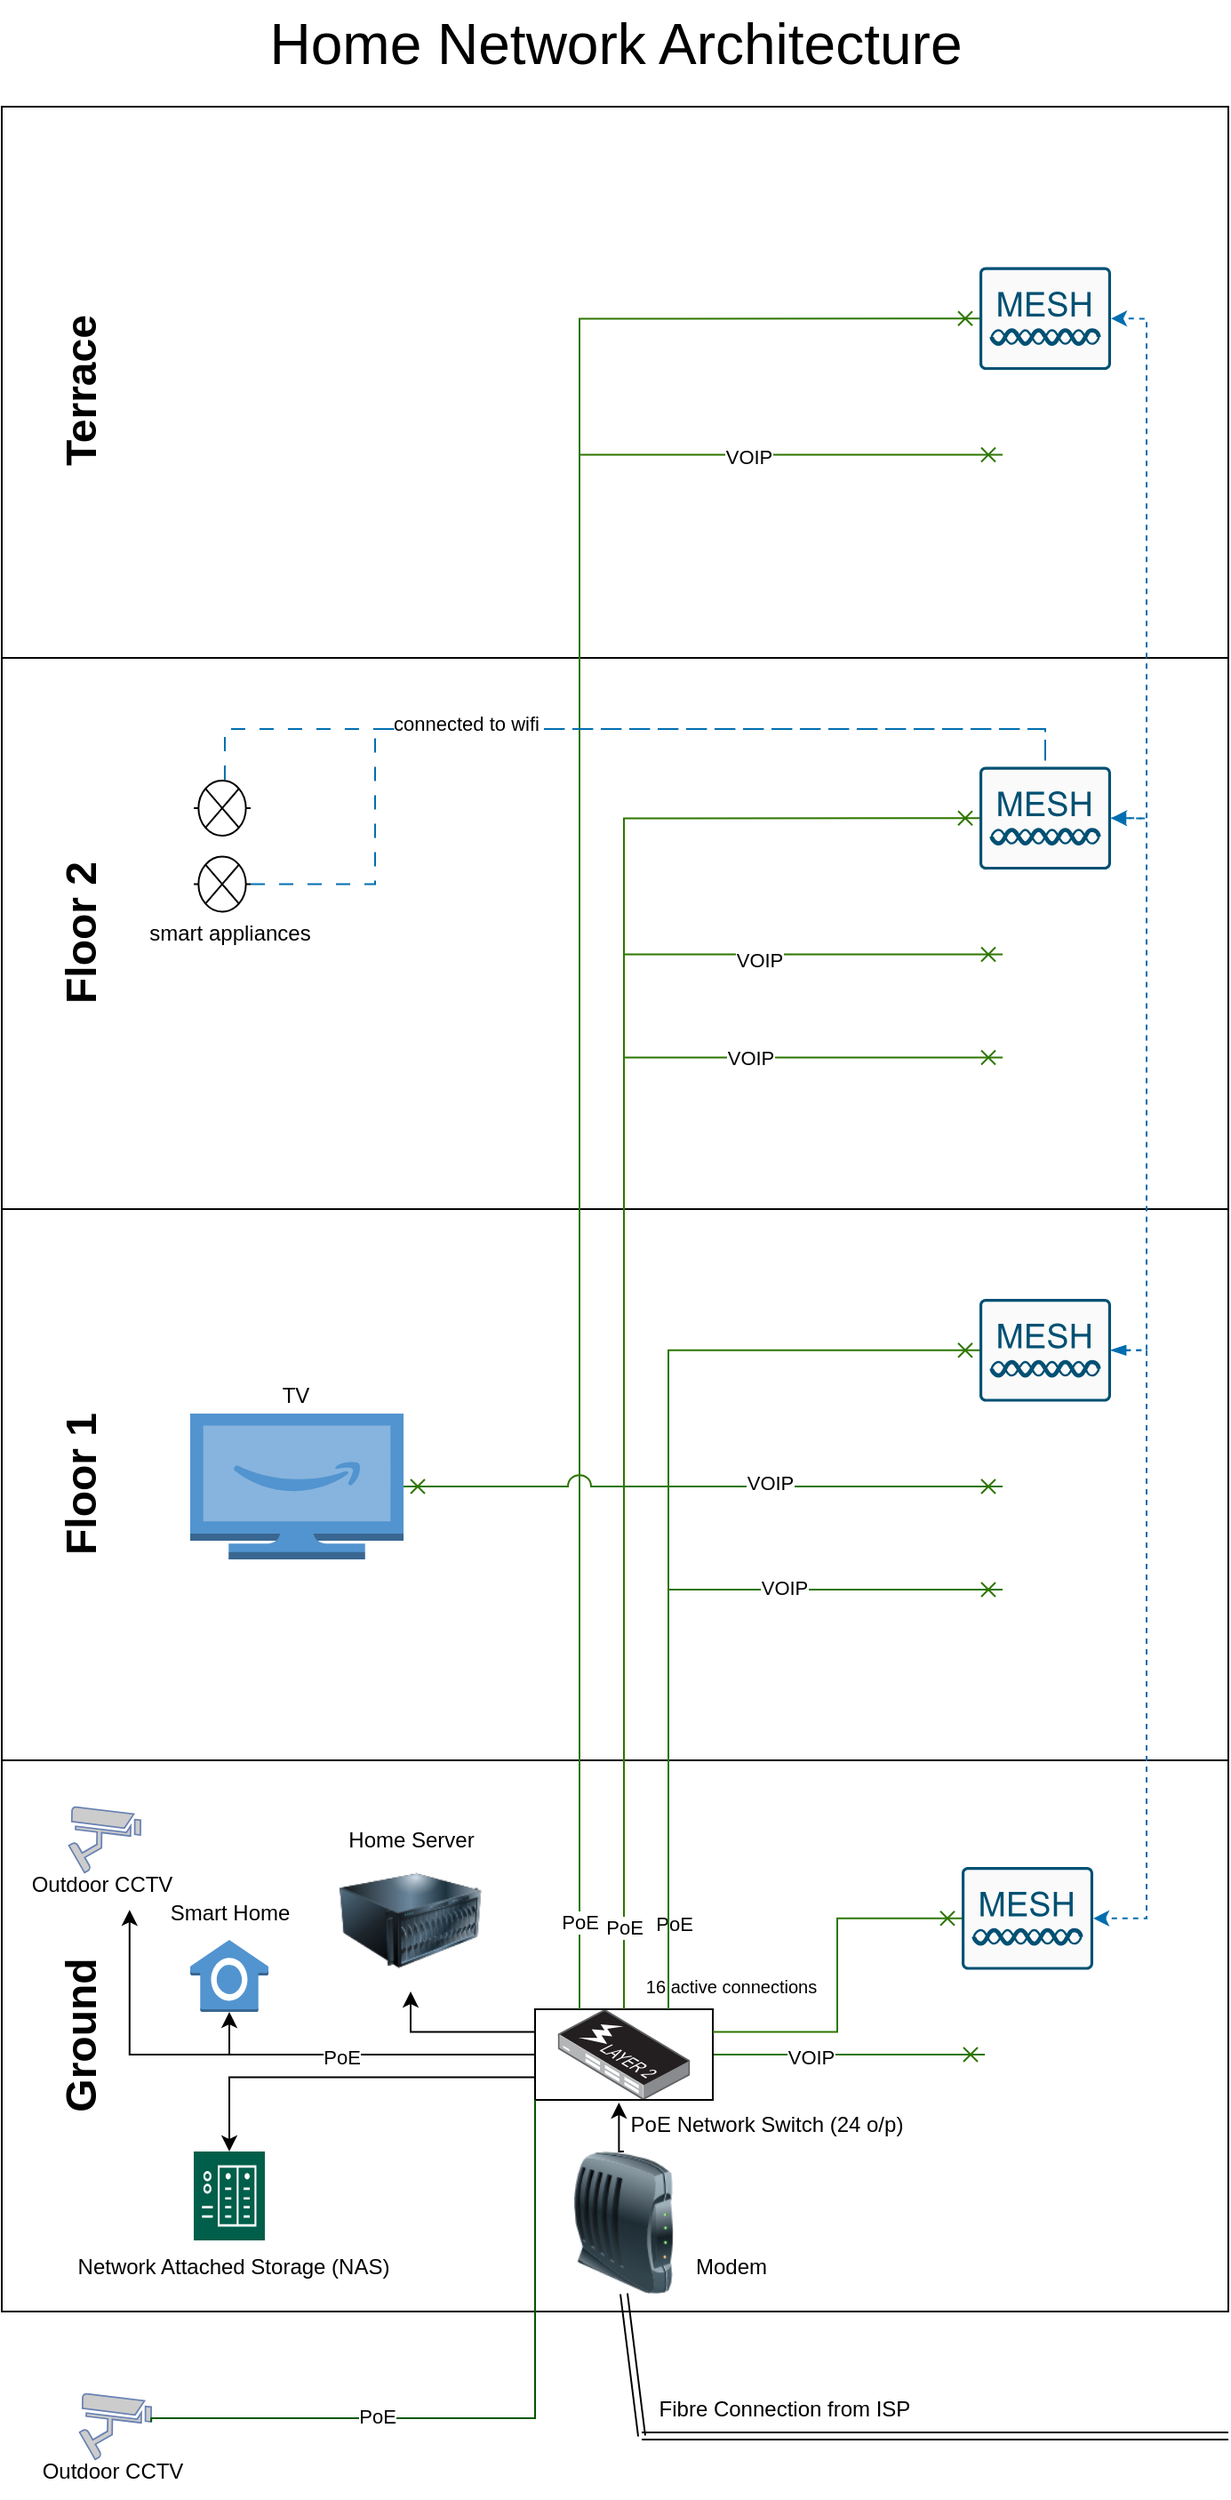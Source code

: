 <mxfile version="27.1.1">
  <diagram name="Page-1" id="WXvwqyUbcngWNF9PguIZ">
    <mxGraphModel dx="1577" dy="1620" grid="1" gridSize="10" guides="1" tooltips="1" connect="1" arrows="1" fold="1" page="0" pageScale="1" pageWidth="827" pageHeight="1169" math="0" shadow="0">
      <root>
        <mxCell id="0" />
        <mxCell id="1" parent="0" />
        <mxCell id="AFKLb5Q0Nero7sUQLxCu-4" value="" style="rounded=0;whiteSpace=wrap;html=1;fillColor=none;" vertex="1" parent="1">
          <mxGeometry x="80" y="-40" width="690" height="310" as="geometry" />
        </mxCell>
        <mxCell id="AFKLb5Q0Nero7sUQLxCu-5" value="" style="rounded=0;whiteSpace=wrap;html=1;fillColor=none;" vertex="1" parent="1">
          <mxGeometry x="80" y="270" width="690" height="310" as="geometry" />
        </mxCell>
        <mxCell id="AFKLb5Q0Nero7sUQLxCu-6" value="" style="rounded=0;whiteSpace=wrap;html=1;fillColor=none;" vertex="1" parent="1">
          <mxGeometry x="80" y="580" width="690" height="310" as="geometry" />
        </mxCell>
        <mxCell id="AFKLb5Q0Nero7sUQLxCu-7" value="" style="rounded=0;whiteSpace=wrap;html=1;fillColor=none;" vertex="1" parent="1">
          <mxGeometry x="80" y="890" width="690" height="310" as="geometry" />
        </mxCell>
        <mxCell id="AFKLb5Q0Nero7sUQLxCu-8" value="Terrace" style="text;strokeColor=none;fillColor=none;html=1;fontSize=24;fontStyle=1;verticalAlign=middle;align=center;rotation=270;" vertex="1" parent="1">
          <mxGeometry x="5" y="95" width="240" height="50" as="geometry" />
        </mxCell>
        <mxCell id="AFKLb5Q0Nero7sUQLxCu-9" value="Floor 2" style="text;strokeColor=none;fillColor=none;html=1;fontSize=24;fontStyle=1;verticalAlign=middle;align=center;rotation=270;" vertex="1" parent="1">
          <mxGeometry x="5" y="400" width="240" height="50" as="geometry" />
        </mxCell>
        <mxCell id="AFKLb5Q0Nero7sUQLxCu-10" value="Floor 1" style="text;strokeColor=none;fillColor=none;html=1;fontSize=24;fontStyle=1;verticalAlign=middle;align=center;rotation=270;" vertex="1" parent="1">
          <mxGeometry x="5" y="710" width="240" height="50" as="geometry" />
        </mxCell>
        <mxCell id="AFKLb5Q0Nero7sUQLxCu-11" value="Ground" style="text;strokeColor=none;fillColor=none;html=1;fontSize=24;fontStyle=1;verticalAlign=middle;align=center;rotation=270;" vertex="1" parent="1">
          <mxGeometry x="5" y="1020" width="240" height="50" as="geometry" />
        </mxCell>
        <mxCell id="AFKLb5Q0Nero7sUQLxCu-12" value="" style="shape=link;html=1;rounded=0;" edge="1" parent="1">
          <mxGeometry width="100" relative="1" as="geometry">
            <mxPoint x="440" y="1270" as="sourcePoint" />
            <mxPoint x="770" y="1270" as="targetPoint" />
          </mxGeometry>
        </mxCell>
        <mxCell id="AFKLb5Q0Nero7sUQLxCu-13" value="" style="shape=link;html=1;rounded=0;exitX=0.5;exitY=1;exitDx=0;exitDy=0;" edge="1" parent="1" source="AFKLb5Q0Nero7sUQLxCu-15">
          <mxGeometry width="100" relative="1" as="geometry">
            <mxPoint x="440" y="1230" as="sourcePoint" />
            <mxPoint x="440" y="1270" as="targetPoint" />
          </mxGeometry>
        </mxCell>
        <mxCell id="AFKLb5Q0Nero7sUQLxCu-14" value="Fibre Connection from ISP" style="text;html=1;align=center;verticalAlign=middle;resizable=0;points=[];autosize=1;strokeColor=none;fillColor=none;" vertex="1" parent="1">
          <mxGeometry x="440" y="1240" width="160" height="30" as="geometry" />
        </mxCell>
        <mxCell id="AFKLb5Q0Nero7sUQLxCu-15" value="" style="image;html=1;image=img/lib/clip_art/networking/Modem_128x128.png" vertex="1" parent="1">
          <mxGeometry x="390" y="1110" width="80" height="80" as="geometry" />
        </mxCell>
        <mxCell id="AFKLb5Q0Nero7sUQLxCu-16" value="Modem" style="text;html=1;align=center;verticalAlign=middle;resizable=0;points=[];autosize=1;strokeColor=none;fillColor=none;" vertex="1" parent="1">
          <mxGeometry x="460" y="1160" width="60" height="30" as="geometry" />
        </mxCell>
        <mxCell id="AFKLb5Q0Nero7sUQLxCu-17" value="" style="image;points=[];aspect=fixed;html=1;align=center;shadow=0;dashed=0;image=img/lib/allied_telesis/switch/Switch_24_port_L2_POE.svg;" vertex="1" parent="1">
          <mxGeometry x="392.8" y="1030" width="74.4" height="51" as="geometry" />
        </mxCell>
        <mxCell id="AFKLb5Q0Nero7sUQLxCu-18" style="edgeStyle=orthogonalEdgeStyle;rounded=0;orthogonalLoop=1;jettySize=auto;html=1;exitX=0.5;exitY=0;exitDx=0;exitDy=0;entryX=0.462;entryY=1.029;entryDx=0;entryDy=0;entryPerimeter=0;" edge="1" parent="1" source="AFKLb5Q0Nero7sUQLxCu-15" target="AFKLb5Q0Nero7sUQLxCu-17">
          <mxGeometry relative="1" as="geometry" />
        </mxCell>
        <mxCell id="AFKLb5Q0Nero7sUQLxCu-19" value="" style="outlineConnect=0;dashed=0;verticalLabelPosition=bottom;verticalAlign=top;align=center;html=1;shape=mxgraph.aws3.alexa_smart_home_skill;fillColor=#5294CF;gradientColor=none;" vertex="1" parent="1">
          <mxGeometry x="186" y="991" width="44" height="40.5" as="geometry" />
        </mxCell>
        <mxCell id="AFKLb5Q0Nero7sUQLxCu-20" value="" style="sketch=0;pointerEvents=1;shadow=0;dashed=0;html=1;strokeColor=none;fillColor=#005F4B;labelPosition=center;verticalLabelPosition=bottom;verticalAlign=top;align=center;outlineConnect=0;shape=mxgraph.veeam2.nas;" vertex="1" parent="1">
          <mxGeometry x="188" y="1110" width="40" height="50" as="geometry" />
        </mxCell>
        <mxCell id="AFKLb5Q0Nero7sUQLxCu-21" value="" style="sketch=0;points=[[0.015,0.015,0],[0.985,0.015,0],[0.985,0.985,0],[0.015,0.985,0],[0.25,0,0],[0.5,0,0],[0.75,0,0],[1,0.25,0],[1,0.5,0],[1,0.75,0],[0.75,1,0],[0.5,1,0],[0.25,1,0],[0,0.75,0],[0,0.5,0],[0,0.25,0]];verticalLabelPosition=bottom;html=1;verticalAlign=top;aspect=fixed;align=center;pointerEvents=1;shape=mxgraph.cisco19.rect;prIcon=mesh_access_point;fillColor=#FAFAFA;strokeColor=#005073;" vertex="1" parent="1">
          <mxGeometry x="620" y="950" width="74" height="57.81" as="geometry" />
        </mxCell>
        <mxCell id="AFKLb5Q0Nero7sUQLxCu-23" value="" style="shape=image;html=1;verticalAlign=top;verticalLabelPosition=bottom;labelBackgroundColor=#ffffff;imageAspect=0;aspect=fixed;image=https://cdn2.iconfinder.com/data/icons/gnomeicontheme/48x48/stock/generic/stock_landline-phone.png" vertex="1" parent="1">
          <mxGeometry x="633" y="1031.5" width="48" height="48" as="geometry" />
        </mxCell>
        <mxCell id="AFKLb5Q0Nero7sUQLxCu-27" style="edgeStyle=orthogonalEdgeStyle;rounded=0;orthogonalLoop=1;jettySize=auto;html=1;exitX=1;exitY=0.5;exitDx=0;exitDy=0;entryX=0;entryY=0.5;entryDx=0;entryDy=0;endArrow=cross;endFill=0;fillColor=#60a917;strokeColor=#2D7600;" edge="1" parent="1" source="AFKLb5Q0Nero7sUQLxCu-26" target="AFKLb5Q0Nero7sUQLxCu-23">
          <mxGeometry relative="1" as="geometry" />
        </mxCell>
        <mxCell id="AFKLb5Q0Nero7sUQLxCu-58" value="VOIP" style="edgeLabel;html=1;align=center;verticalAlign=middle;resizable=0;points=[];" vertex="1" connectable="0" parent="AFKLb5Q0Nero7sUQLxCu-27">
          <mxGeometry x="-0.281" y="-1" relative="1" as="geometry">
            <mxPoint as="offset" />
          </mxGeometry>
        </mxCell>
        <mxCell id="AFKLb5Q0Nero7sUQLxCu-38" style="edgeStyle=orthogonalEdgeStyle;rounded=0;orthogonalLoop=1;jettySize=auto;html=1;exitX=0.75;exitY=0;exitDx=0;exitDy=0;entryX=0;entryY=0.5;entryDx=0;entryDy=0;fillColor=#60a917;strokeColor=#2D7600;endArrow=cross;endFill=0;" edge="1" parent="1" source="AFKLb5Q0Nero7sUQLxCu-26" target="AFKLb5Q0Nero7sUQLxCu-31">
          <mxGeometry relative="1" as="geometry" />
        </mxCell>
        <mxCell id="AFKLb5Q0Nero7sUQLxCu-59" value="VOIP" style="edgeLabel;html=1;align=center;verticalAlign=middle;resizable=0;points=[];" vertex="1" connectable="0" parent="AFKLb5Q0Nero7sUQLxCu-38">
          <mxGeometry x="0.42" y="1" relative="1" as="geometry">
            <mxPoint as="offset" />
          </mxGeometry>
        </mxCell>
        <mxCell id="AFKLb5Q0Nero7sUQLxCu-39" style="edgeStyle=orthogonalEdgeStyle;rounded=0;orthogonalLoop=1;jettySize=auto;html=1;exitX=0.75;exitY=0;exitDx=0;exitDy=0;entryX=0;entryY=0.5;entryDx=0;entryDy=0;fillColor=#60a917;strokeColor=#2D7600;endArrow=cross;endFill=0;" edge="1" parent="1" source="AFKLb5Q0Nero7sUQLxCu-26" target="AFKLb5Q0Nero7sUQLxCu-30">
          <mxGeometry relative="1" as="geometry" />
        </mxCell>
        <mxCell id="AFKLb5Q0Nero7sUQLxCu-60" value="VOIP" style="edgeLabel;html=1;align=center;verticalAlign=middle;resizable=0;points=[];" vertex="1" connectable="0" parent="AFKLb5Q0Nero7sUQLxCu-39">
          <mxGeometry x="0.454" y="2" relative="1" as="geometry">
            <mxPoint as="offset" />
          </mxGeometry>
        </mxCell>
        <mxCell id="AFKLb5Q0Nero7sUQLxCu-41" style="edgeStyle=orthogonalEdgeStyle;rounded=0;orthogonalLoop=1;jettySize=auto;html=1;exitX=0.5;exitY=0;exitDx=0;exitDy=0;entryX=0;entryY=0.5;entryDx=0;entryDy=0;fillColor=#60a917;strokeColor=#2D7600;endArrow=cross;endFill=0;" edge="1" parent="1" source="AFKLb5Q0Nero7sUQLxCu-26" target="AFKLb5Q0Nero7sUQLxCu-34">
          <mxGeometry relative="1" as="geometry" />
        </mxCell>
        <mxCell id="AFKLb5Q0Nero7sUQLxCu-62" value="VOIP" style="edgeLabel;html=1;align=center;verticalAlign=middle;resizable=0;points=[];" vertex="1" connectable="0" parent="AFKLb5Q0Nero7sUQLxCu-41">
          <mxGeometry x="0.618" relative="1" as="geometry">
            <mxPoint as="offset" />
          </mxGeometry>
        </mxCell>
        <mxCell id="AFKLb5Q0Nero7sUQLxCu-42" style="edgeStyle=orthogonalEdgeStyle;rounded=0;orthogonalLoop=1;jettySize=auto;html=1;exitX=0.5;exitY=0;exitDx=0;exitDy=0;entryX=0;entryY=0.5;entryDx=0;entryDy=0;fillColor=#60a917;strokeColor=#2D7600;endArrow=cross;endFill=0;" edge="1" parent="1" source="AFKLb5Q0Nero7sUQLxCu-26" target="AFKLb5Q0Nero7sUQLxCu-33">
          <mxGeometry relative="1" as="geometry" />
        </mxCell>
        <mxCell id="AFKLb5Q0Nero7sUQLxCu-61" value="VOIP" style="edgeLabel;html=1;align=center;verticalAlign=middle;resizable=0;points=[];" vertex="1" connectable="0" parent="AFKLb5Q0Nero7sUQLxCu-42">
          <mxGeometry x="0.659" y="-3" relative="1" as="geometry">
            <mxPoint as="offset" />
          </mxGeometry>
        </mxCell>
        <mxCell id="AFKLb5Q0Nero7sUQLxCu-45" style="edgeStyle=orthogonalEdgeStyle;rounded=0;orthogonalLoop=1;jettySize=auto;html=1;exitX=0.25;exitY=0;exitDx=0;exitDy=0;entryX=0;entryY=0.5;entryDx=0;entryDy=0;fillColor=#60a917;strokeColor=#2D7600;endArrow=cross;endFill=0;" edge="1" parent="1" source="AFKLb5Q0Nero7sUQLxCu-26" target="AFKLb5Q0Nero7sUQLxCu-36">
          <mxGeometry relative="1" as="geometry" />
        </mxCell>
        <mxCell id="AFKLb5Q0Nero7sUQLxCu-63" value="VOIP" style="edgeLabel;html=1;align=center;verticalAlign=middle;resizable=0;points=[];" vertex="1" connectable="0" parent="AFKLb5Q0Nero7sUQLxCu-45">
          <mxGeometry x="0.742" y="-1" relative="1" as="geometry">
            <mxPoint as="offset" />
          </mxGeometry>
        </mxCell>
        <mxCell id="AFKLb5Q0Nero7sUQLxCu-50" style="edgeStyle=orthogonalEdgeStyle;rounded=0;orthogonalLoop=1;jettySize=auto;html=1;exitX=0;exitY=0.75;exitDx=0;exitDy=0;" edge="1" parent="1" source="AFKLb5Q0Nero7sUQLxCu-26" target="AFKLb5Q0Nero7sUQLxCu-20">
          <mxGeometry relative="1" as="geometry" />
        </mxCell>
        <mxCell id="AFKLb5Q0Nero7sUQLxCu-66" style="edgeStyle=orthogonalEdgeStyle;rounded=0;orthogonalLoop=1;jettySize=auto;html=1;exitX=0;exitY=0.25;exitDx=0;exitDy=0;entryX=0.5;entryY=1;entryDx=0;entryDy=0;" edge="1" parent="1" source="AFKLb5Q0Nero7sUQLxCu-26" target="AFKLb5Q0Nero7sUQLxCu-64">
          <mxGeometry relative="1" as="geometry" />
        </mxCell>
        <mxCell id="AFKLb5Q0Nero7sUQLxCu-26" value="" style="rounded=0;whiteSpace=wrap;html=1;fillColor=none;" vertex="1" parent="1">
          <mxGeometry x="380" y="1030" width="100" height="51" as="geometry" />
        </mxCell>
        <mxCell id="AFKLb5Q0Nero7sUQLxCu-28" style="edgeStyle=orthogonalEdgeStyle;rounded=0;orthogonalLoop=1;jettySize=auto;html=1;exitX=1;exitY=0.25;exitDx=0;exitDy=0;entryX=0;entryY=0.5;entryDx=0;entryDy=0;entryPerimeter=0;endArrow=cross;endFill=0;fillColor=#60a917;strokeColor=#2D7600;" edge="1" parent="1" source="AFKLb5Q0Nero7sUQLxCu-26" target="AFKLb5Q0Nero7sUQLxCu-21">
          <mxGeometry relative="1" as="geometry" />
        </mxCell>
        <mxCell id="AFKLb5Q0Nero7sUQLxCu-29" value="" style="sketch=0;points=[[0.015,0.015,0],[0.985,0.015,0],[0.985,0.985,0],[0.015,0.985,0],[0.25,0,0],[0.5,0,0],[0.75,0,0],[1,0.25,0],[1,0.5,0],[1,0.75,0],[0.75,1,0],[0.5,1,0],[0.25,1,0],[0,0.75,0],[0,0.5,0],[0,0.25,0]];verticalLabelPosition=bottom;html=1;verticalAlign=top;aspect=fixed;align=center;pointerEvents=1;shape=mxgraph.cisco19.rect;prIcon=mesh_access_point;fillColor=#FAFAFA;strokeColor=#005073;" vertex="1" parent="1">
          <mxGeometry x="630" y="630.5" width="74" height="57.81" as="geometry" />
        </mxCell>
        <mxCell id="AFKLb5Q0Nero7sUQLxCu-30" value="" style="shape=image;html=1;verticalAlign=top;verticalLabelPosition=bottom;labelBackgroundColor=#ffffff;imageAspect=0;aspect=fixed;image=https://cdn2.iconfinder.com/data/icons/gnomeicontheme/48x48/stock/generic/stock_landline-phone.png" vertex="1" parent="1">
          <mxGeometry x="643" y="712" width="48" height="48" as="geometry" />
        </mxCell>
        <mxCell id="AFKLb5Q0Nero7sUQLxCu-31" value="" style="shape=image;html=1;verticalAlign=top;verticalLabelPosition=bottom;labelBackgroundColor=#ffffff;imageAspect=0;aspect=fixed;image=https://cdn2.iconfinder.com/data/icons/gnomeicontheme/48x48/stock/generic/stock_landline-phone.png" vertex="1" parent="1">
          <mxGeometry x="643" y="770" width="48" height="48" as="geometry" />
        </mxCell>
        <mxCell id="AFKLb5Q0Nero7sUQLxCu-32" value="" style="sketch=0;points=[[0.015,0.015,0],[0.985,0.015,0],[0.985,0.985,0],[0.015,0.985,0],[0.25,0,0],[0.5,0,0],[0.75,0,0],[1,0.25,0],[1,0.5,0],[1,0.75,0],[0.75,1,0],[0.5,1,0],[0.25,1,0],[0,0.75,0],[0,0.5,0],[0,0.25,0]];verticalLabelPosition=bottom;html=1;verticalAlign=top;aspect=fixed;align=center;pointerEvents=1;shape=mxgraph.cisco19.rect;prIcon=mesh_access_point;fillColor=#FAFAFA;strokeColor=#005073;" vertex="1" parent="1">
          <mxGeometry x="630" y="331.25" width="74" height="57.81" as="geometry" />
        </mxCell>
        <mxCell id="AFKLb5Q0Nero7sUQLxCu-33" value="" style="shape=image;html=1;verticalAlign=top;verticalLabelPosition=bottom;labelBackgroundColor=#ffffff;imageAspect=0;aspect=fixed;image=https://cdn2.iconfinder.com/data/icons/gnomeicontheme/48x48/stock/generic/stock_landline-phone.png" vertex="1" parent="1">
          <mxGeometry x="643" y="412.75" width="48" height="48" as="geometry" />
        </mxCell>
        <mxCell id="AFKLb5Q0Nero7sUQLxCu-34" value="" style="shape=image;html=1;verticalAlign=top;verticalLabelPosition=bottom;labelBackgroundColor=#ffffff;imageAspect=0;aspect=fixed;image=https://cdn2.iconfinder.com/data/icons/gnomeicontheme/48x48/stock/generic/stock_landline-phone.png" vertex="1" parent="1">
          <mxGeometry x="643" y="470.75" width="48" height="48" as="geometry" />
        </mxCell>
        <mxCell id="AFKLb5Q0Nero7sUQLxCu-35" value="" style="sketch=0;points=[[0.015,0.015,0],[0.985,0.015,0],[0.985,0.985,0],[0.015,0.985,0],[0.25,0,0],[0.5,0,0],[0.75,0,0],[1,0.25,0],[1,0.5,0],[1,0.75,0],[0.75,1,0],[0.5,1,0],[0.25,1,0],[0,0.75,0],[0,0.5,0],[0,0.25,0]];verticalLabelPosition=bottom;html=1;verticalAlign=top;aspect=fixed;align=center;pointerEvents=1;shape=mxgraph.cisco19.rect;prIcon=mesh_access_point;fillColor=#FAFAFA;strokeColor=#005073;" vertex="1" parent="1">
          <mxGeometry x="630" y="50.25" width="74" height="57.81" as="geometry" />
        </mxCell>
        <mxCell id="AFKLb5Q0Nero7sUQLxCu-36" value="" style="shape=image;html=1;verticalAlign=top;verticalLabelPosition=bottom;labelBackgroundColor=#ffffff;imageAspect=0;aspect=fixed;image=https://cdn2.iconfinder.com/data/icons/gnomeicontheme/48x48/stock/generic/stock_landline-phone.png" vertex="1" parent="1">
          <mxGeometry x="643" y="131.75" width="48" height="48" as="geometry" />
        </mxCell>
        <mxCell id="AFKLb5Q0Nero7sUQLxCu-40" style="edgeStyle=orthogonalEdgeStyle;rounded=0;orthogonalLoop=1;jettySize=auto;html=1;exitX=0.75;exitY=0;exitDx=0;exitDy=0;entryX=0;entryY=0.5;entryDx=0;entryDy=0;entryPerimeter=0;fillColor=#60a917;strokeColor=#2D7600;endArrow=cross;endFill=0;" edge="1" parent="1" source="AFKLb5Q0Nero7sUQLxCu-26" target="AFKLb5Q0Nero7sUQLxCu-29">
          <mxGeometry relative="1" as="geometry" />
        </mxCell>
        <mxCell id="AFKLb5Q0Nero7sUQLxCu-76" value="PoE" style="edgeLabel;html=1;align=center;verticalAlign=middle;resizable=0;points=[];" vertex="1" connectable="0" parent="AFKLb5Q0Nero7sUQLxCu-40">
          <mxGeometry x="-0.824" y="-3" relative="1" as="geometry">
            <mxPoint as="offset" />
          </mxGeometry>
        </mxCell>
        <mxCell id="AFKLb5Q0Nero7sUQLxCu-43" style="edgeStyle=orthogonalEdgeStyle;rounded=0;orthogonalLoop=1;jettySize=auto;html=1;exitX=0.5;exitY=0;exitDx=0;exitDy=0;entryX=0;entryY=0.5;entryDx=0;entryDy=0;entryPerimeter=0;fillColor=#60a917;strokeColor=#2D7600;endArrow=cross;endFill=0;" edge="1" parent="1" source="AFKLb5Q0Nero7sUQLxCu-26" target="AFKLb5Q0Nero7sUQLxCu-32">
          <mxGeometry relative="1" as="geometry" />
        </mxCell>
        <mxCell id="AFKLb5Q0Nero7sUQLxCu-77" value="PoE" style="edgeLabel;html=1;align=center;verticalAlign=middle;resizable=0;points=[];" vertex="1" connectable="0" parent="AFKLb5Q0Nero7sUQLxCu-43">
          <mxGeometry x="-0.894" relative="1" as="geometry">
            <mxPoint as="offset" />
          </mxGeometry>
        </mxCell>
        <mxCell id="AFKLb5Q0Nero7sUQLxCu-46" style="edgeStyle=orthogonalEdgeStyle;rounded=0;orthogonalLoop=1;jettySize=auto;html=1;exitX=0.25;exitY=0;exitDx=0;exitDy=0;entryX=0;entryY=0.5;entryDx=0;entryDy=0;entryPerimeter=0;fillColor=#60a917;strokeColor=#2D7600;endArrow=cross;endFill=0;" edge="1" parent="1" source="AFKLb5Q0Nero7sUQLxCu-26" target="AFKLb5Q0Nero7sUQLxCu-35">
          <mxGeometry relative="1" as="geometry" />
        </mxCell>
        <mxCell id="AFKLb5Q0Nero7sUQLxCu-78" value="PoE" style="edgeLabel;html=1;align=center;verticalAlign=middle;resizable=0;points=[];" vertex="1" connectable="0" parent="AFKLb5Q0Nero7sUQLxCu-46">
          <mxGeometry x="-0.917" relative="1" as="geometry">
            <mxPoint as="offset" />
          </mxGeometry>
        </mxCell>
        <mxCell id="AFKLb5Q0Nero7sUQLxCu-51" style="edgeStyle=orthogonalEdgeStyle;rounded=0;orthogonalLoop=1;jettySize=auto;html=1;exitX=0;exitY=0.5;exitDx=0;exitDy=0;entryX=0.5;entryY=1;entryDx=0;entryDy=0;entryPerimeter=0;" edge="1" parent="1" source="AFKLb5Q0Nero7sUQLxCu-26" target="AFKLb5Q0Nero7sUQLxCu-19">
          <mxGeometry relative="1" as="geometry" />
        </mxCell>
        <mxCell id="AFKLb5Q0Nero7sUQLxCu-52" value="Network Attached Storage (NAS)" style="text;html=1;align=center;verticalAlign=middle;resizable=0;points=[];autosize=1;strokeColor=none;fillColor=none;" vertex="1" parent="1">
          <mxGeometry x="110" y="1160" width="200" height="30" as="geometry" />
        </mxCell>
        <mxCell id="AFKLb5Q0Nero7sUQLxCu-53" value="Smart Home" style="text;html=1;align=center;verticalAlign=middle;resizable=0;points=[];autosize=1;strokeColor=none;fillColor=none;" vertex="1" parent="1">
          <mxGeometry x="163" y="961" width="90" height="30" as="geometry" />
        </mxCell>
        <mxCell id="AFKLb5Q0Nero7sUQLxCu-54" value="PoE Network Switch (24 o/p)" style="text;html=1;align=center;verticalAlign=middle;resizable=0;points=[];autosize=1;strokeColor=none;fillColor=none;" vertex="1" parent="1">
          <mxGeometry x="420" y="1080" width="180" height="30" as="geometry" />
        </mxCell>
        <mxCell id="AFKLb5Q0Nero7sUQLxCu-55" style="edgeStyle=orthogonalEdgeStyle;rounded=0;orthogonalLoop=1;jettySize=auto;html=1;exitX=1;exitY=0.5;exitDx=0;exitDy=0;exitPerimeter=0;entryX=1;entryY=0.5;entryDx=0;entryDy=0;entryPerimeter=0;dashed=1;fillColor=#1ba1e2;strokeColor=#006EAF;startArrow=blockThin;startFill=1;" edge="1" parent="1" source="AFKLb5Q0Nero7sUQLxCu-29" target="AFKLb5Q0Nero7sUQLxCu-21">
          <mxGeometry relative="1" as="geometry" />
        </mxCell>
        <mxCell id="AFKLb5Q0Nero7sUQLxCu-56" style="edgeStyle=orthogonalEdgeStyle;rounded=0;orthogonalLoop=1;jettySize=auto;html=1;exitX=1;exitY=0.5;exitDx=0;exitDy=0;exitPerimeter=0;entryX=1;entryY=0.5;entryDx=0;entryDy=0;entryPerimeter=0;startArrow=blockThin;startFill=1;fillColor=#1ba1e2;strokeColor=#006EAF;dashed=1;" edge="1" parent="1" source="AFKLb5Q0Nero7sUQLxCu-29" target="AFKLb5Q0Nero7sUQLxCu-32">
          <mxGeometry relative="1" as="geometry" />
        </mxCell>
        <mxCell id="AFKLb5Q0Nero7sUQLxCu-57" style="edgeStyle=orthogonalEdgeStyle;rounded=0;orthogonalLoop=1;jettySize=auto;html=1;exitX=1;exitY=0.5;exitDx=0;exitDy=0;exitPerimeter=0;entryX=1;entryY=0.5;entryDx=0;entryDy=0;entryPerimeter=0;startArrow=blockThin;startFill=1;dashed=1;fillColor=#1ba1e2;strokeColor=#006EAF;" edge="1" parent="1" source="AFKLb5Q0Nero7sUQLxCu-32" target="AFKLb5Q0Nero7sUQLxCu-35">
          <mxGeometry relative="1" as="geometry" />
        </mxCell>
        <mxCell id="AFKLb5Q0Nero7sUQLxCu-64" value="" style="image;html=1;image=img/lib/clip_art/computers/Server_128x128.png" vertex="1" parent="1">
          <mxGeometry x="270" y="940" width="80" height="80" as="geometry" />
        </mxCell>
        <mxCell id="AFKLb5Q0Nero7sUQLxCu-65" value="Home Server" style="text;html=1;align=center;verticalAlign=middle;resizable=0;points=[];autosize=1;strokeColor=none;fillColor=none;" vertex="1" parent="1">
          <mxGeometry x="265" y="920" width="90" height="30" as="geometry" />
        </mxCell>
        <mxCell id="AFKLb5Q0Nero7sUQLxCu-67" value="" style="fontColor=#0066CC;verticalAlign=top;verticalLabelPosition=bottom;labelPosition=center;align=center;html=1;outlineConnect=0;fillColor=#CCCCCC;strokeColor=#6881B3;gradientColor=none;gradientDirection=north;strokeWidth=2;shape=mxgraph.networks.security_camera;rotation=-30;" vertex="1" parent="1">
          <mxGeometry x="121" y="1240" width="42" height="35" as="geometry" />
        </mxCell>
        <mxCell id="AFKLb5Q0Nero7sUQLxCu-69" style="edgeStyle=orthogonalEdgeStyle;rounded=0;orthogonalLoop=1;jettySize=auto;html=1;exitX=0;exitY=1;exitDx=0;exitDy=0;entryX=0.9;entryY=0.93;entryDx=0;entryDy=0;entryPerimeter=0;endArrow=none;startFill=0;fillColor=#008a00;strokeColor=#005700;" edge="1" parent="1" source="AFKLb5Q0Nero7sUQLxCu-26" target="AFKLb5Q0Nero7sUQLxCu-67">
          <mxGeometry relative="1" as="geometry">
            <Array as="points">
              <mxPoint x="380" y="1260" />
              <mxPoint x="164" y="1260" />
            </Array>
          </mxGeometry>
        </mxCell>
        <mxCell id="AFKLb5Q0Nero7sUQLxCu-71" value="PoE" style="edgeLabel;html=1;align=center;verticalAlign=middle;resizable=0;points=[];" vertex="1" connectable="0" parent="AFKLb5Q0Nero7sUQLxCu-69">
          <mxGeometry x="0.353" y="-1" relative="1" as="geometry">
            <mxPoint as="offset" />
          </mxGeometry>
        </mxCell>
        <mxCell id="AFKLb5Q0Nero7sUQLxCu-70" value="Outdoor CCTV" style="text;html=1;align=center;verticalAlign=middle;resizable=0;points=[];autosize=1;strokeColor=none;fillColor=none;" vertex="1" parent="1">
          <mxGeometry x="92" y="1275" width="100" height="30" as="geometry" />
        </mxCell>
        <mxCell id="AFKLb5Q0Nero7sUQLxCu-72" value="" style="fontColor=#0066CC;verticalAlign=top;verticalLabelPosition=bottom;labelPosition=center;align=center;html=1;outlineConnect=0;fillColor=#CCCCCC;strokeColor=#6881B3;gradientColor=none;gradientDirection=north;strokeWidth=2;shape=mxgraph.networks.security_camera;rotation=-30;" vertex="1" parent="1">
          <mxGeometry x="115" y="910" width="42" height="35" as="geometry" />
        </mxCell>
        <mxCell id="AFKLb5Q0Nero7sUQLxCu-73" value="Outdoor CCTV" style="text;html=1;align=center;verticalAlign=middle;resizable=0;points=[];autosize=1;strokeColor=none;fillColor=none;" vertex="1" parent="1">
          <mxGeometry x="86" y="945" width="100" height="30" as="geometry" />
        </mxCell>
        <mxCell id="AFKLb5Q0Nero7sUQLxCu-74" style="edgeStyle=orthogonalEdgeStyle;rounded=0;orthogonalLoop=1;jettySize=auto;html=1;exitX=0;exitY=0.5;exitDx=0;exitDy=0;entryX=0.659;entryY=0.969;entryDx=0;entryDy=0;entryPerimeter=0;" edge="1" parent="1" source="AFKLb5Q0Nero7sUQLxCu-26" target="AFKLb5Q0Nero7sUQLxCu-73">
          <mxGeometry relative="1" as="geometry" />
        </mxCell>
        <mxCell id="AFKLb5Q0Nero7sUQLxCu-75" value="PoE" style="edgeLabel;html=1;align=center;verticalAlign=middle;resizable=0;points=[];" vertex="1" connectable="0" parent="AFKLb5Q0Nero7sUQLxCu-74">
          <mxGeometry x="-0.292" y="1" relative="1" as="geometry">
            <mxPoint as="offset" />
          </mxGeometry>
        </mxCell>
        <mxCell id="AFKLb5Q0Nero7sUQLxCu-79" value="" style="outlineConnect=0;dashed=0;verticalLabelPosition=bottom;verticalAlign=top;align=center;html=1;shape=mxgraph.aws3.fire_tv;fillColor=#5294CF;gradientColor=none;" vertex="1" parent="1">
          <mxGeometry x="186" y="695" width="120" height="82" as="geometry" />
        </mxCell>
        <mxCell id="AFKLb5Q0Nero7sUQLxCu-80" value="TV" style="text;html=1;align=center;verticalAlign=middle;resizable=0;points=[];autosize=1;strokeColor=none;fillColor=none;" vertex="1" parent="1">
          <mxGeometry x="225" y="670" width="40" height="30" as="geometry" />
        </mxCell>
        <mxCell id="AFKLb5Q0Nero7sUQLxCu-81" style="edgeStyle=orthogonalEdgeStyle;rounded=0;orthogonalLoop=1;jettySize=auto;html=1;exitX=0.75;exitY=0;exitDx=0;exitDy=0;entryX=1;entryY=0.5;entryDx=0;entryDy=0;entryPerimeter=0;endArrow=cross;endFill=0;fillColor=#60a917;strokeColor=#2D7600;jumpStyle=arc;jumpSize=13;" edge="1" parent="1" source="AFKLb5Q0Nero7sUQLxCu-26" target="AFKLb5Q0Nero7sUQLxCu-79">
          <mxGeometry relative="1" as="geometry" />
        </mxCell>
        <mxCell id="AFKLb5Q0Nero7sUQLxCu-84" value="Home Network Architecture" style="text;html=1;align=center;verticalAlign=middle;resizable=0;points=[];autosize=1;strokeColor=none;fillColor=none;fontSize=32;" vertex="1" parent="1">
          <mxGeometry x="220" y="-100" width="410" height="50" as="geometry" />
        </mxCell>
        <mxCell id="AFKLb5Q0Nero7sUQLxCu-85" value="" style="pointerEvents=1;verticalLabelPosition=bottom;shadow=0;dashed=0;align=center;html=1;verticalAlign=top;shape=mxgraph.electrical.miscellaneous.light_bulb;" vertex="1" parent="1">
          <mxGeometry x="188" y="339" width="32" height="31" as="geometry" />
        </mxCell>
        <mxCell id="AFKLb5Q0Nero7sUQLxCu-86" value="" style="pointerEvents=1;verticalLabelPosition=bottom;shadow=0;dashed=0;align=center;html=1;verticalAlign=top;shape=mxgraph.electrical.miscellaneous.light_bulb;" vertex="1" parent="1">
          <mxGeometry x="188" y="381.75" width="32" height="31" as="geometry" />
        </mxCell>
        <mxCell id="AFKLb5Q0Nero7sUQLxCu-87" style="edgeStyle=orthogonalEdgeStyle;rounded=0;orthogonalLoop=1;jettySize=auto;html=1;exitX=0.546;exitY=-0.015;exitDx=0;exitDy=0;exitPerimeter=0;entryX=0.5;entryY=0;entryDx=0;entryDy=0;entryPerimeter=0;fillColor=#1ba1e2;strokeColor=#006EAF;dashed=1;dashPattern=8 8;strokeWidth=1;endArrow=none;startFill=0;" edge="1" parent="1" source="AFKLb5Q0Nero7sUQLxCu-85" target="AFKLb5Q0Nero7sUQLxCu-32">
          <mxGeometry relative="1" as="geometry">
            <Array as="points">
              <mxPoint x="206" y="310" />
              <mxPoint x="667" y="310" />
            </Array>
          </mxGeometry>
        </mxCell>
        <mxCell id="AFKLb5Q0Nero7sUQLxCu-88" style="edgeStyle=orthogonalEdgeStyle;rounded=0;orthogonalLoop=1;jettySize=auto;html=1;exitX=1;exitY=0.5;exitDx=0;exitDy=0;exitPerimeter=0;entryX=0.5;entryY=0;entryDx=0;entryDy=0;entryPerimeter=0;fillColor=#1ba1e2;strokeColor=#006EAF;dashed=1;dashPattern=8 8;endArrow=none;startFill=0;" edge="1" parent="1" source="AFKLb5Q0Nero7sUQLxCu-86" target="AFKLb5Q0Nero7sUQLxCu-32">
          <mxGeometry relative="1" as="geometry">
            <Array as="points">
              <mxPoint x="290" y="397" />
              <mxPoint x="290" y="310" />
              <mxPoint x="667" y="310" />
            </Array>
          </mxGeometry>
        </mxCell>
        <mxCell id="AFKLb5Q0Nero7sUQLxCu-90" value="connected to wifi" style="edgeLabel;html=1;align=center;verticalAlign=middle;resizable=0;points=[];" vertex="1" connectable="0" parent="AFKLb5Q0Nero7sUQLxCu-88">
          <mxGeometry x="-0.306" y="3" relative="1" as="geometry">
            <mxPoint x="15" as="offset" />
          </mxGeometry>
        </mxCell>
        <mxCell id="AFKLb5Q0Nero7sUQLxCu-89" value="smart appliances" style="text;html=1;align=center;verticalAlign=middle;resizable=0;points=[];autosize=1;strokeColor=none;fillColor=none;" vertex="1" parent="1">
          <mxGeometry x="153" y="410" width="110" height="30" as="geometry" />
        </mxCell>
        <mxCell id="AFKLb5Q0Nero7sUQLxCu-91" value="16 active connections" style="text;html=1;align=center;verticalAlign=middle;resizable=0;points=[];autosize=1;fontSize=10;fontColor=light-dark(#000000,#9933FF);" vertex="1" parent="1">
          <mxGeometry x="430" y="1001.5" width="120" height="30" as="geometry" />
        </mxCell>
      </root>
    </mxGraphModel>
  </diagram>
</mxfile>
